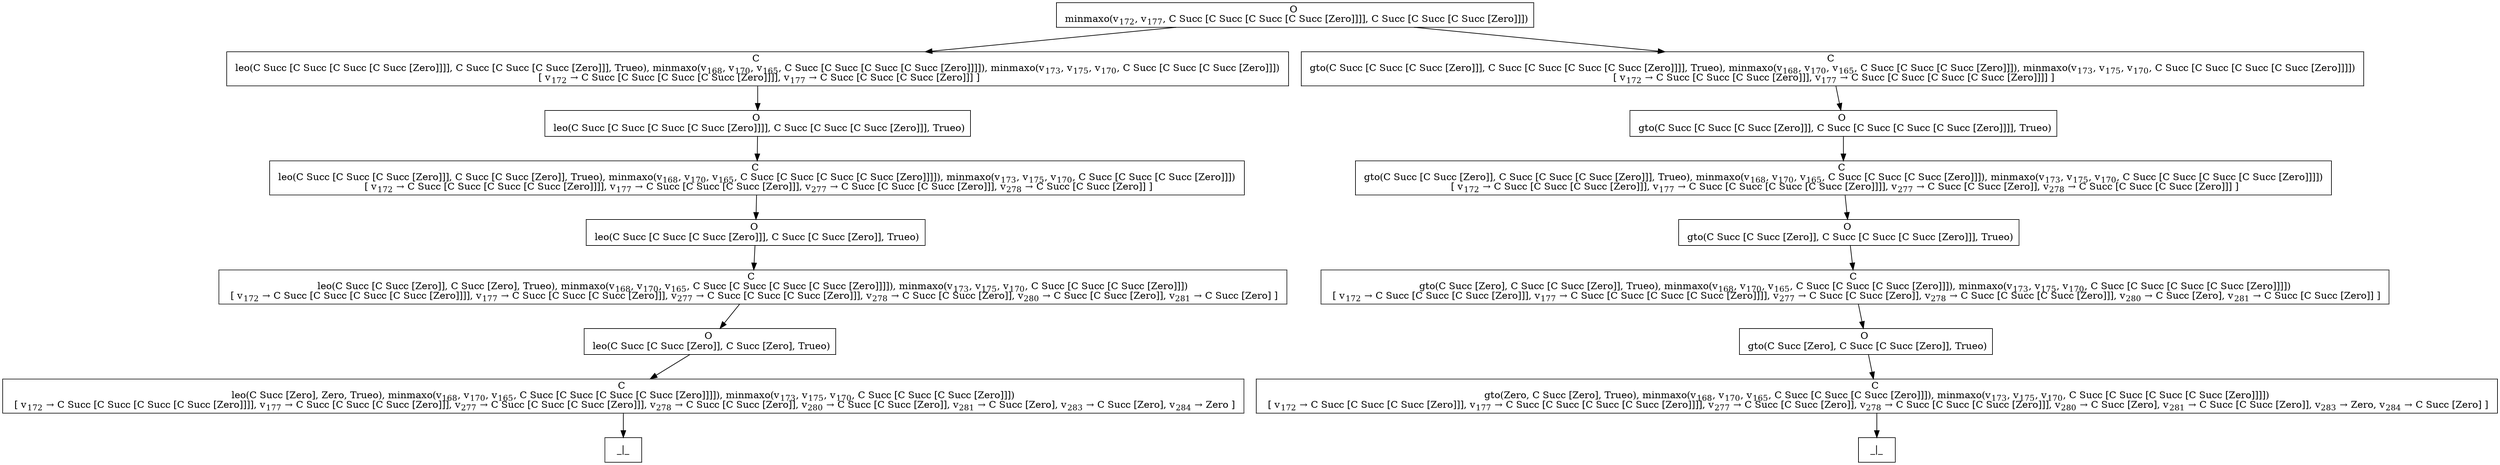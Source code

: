 digraph {
    graph [rankdir=TB
          ,bgcolor=transparent];
    node [shape=box
         ,fillcolor=white
         ,style=filled];
    0 [label=<O <BR/> minmaxo(v<SUB>172</SUB>, v<SUB>177</SUB>, C Succ [C Succ [C Succ [C Succ [Zero]]]], C Succ [C Succ [C Succ [Zero]]])>];
    1 [label=<C <BR/> leo(C Succ [C Succ [C Succ [C Succ [Zero]]]], C Succ [C Succ [C Succ [Zero]]], Trueo), minmaxo(v<SUB>168</SUB>, v<SUB>170</SUB>, v<SUB>165</SUB>, C Succ [C Succ [C Succ [C Succ [Zero]]]]), minmaxo(v<SUB>173</SUB>, v<SUB>175</SUB>, v<SUB>170</SUB>, C Succ [C Succ [C Succ [Zero]]]) <BR/>  [ v<SUB>172</SUB> &rarr; C Succ [C Succ [C Succ [C Succ [Zero]]]], v<SUB>177</SUB> &rarr; C Succ [C Succ [C Succ [Zero]]] ] >];
    2 [label=<C <BR/> gto(C Succ [C Succ [C Succ [Zero]]], C Succ [C Succ [C Succ [C Succ [Zero]]]], Trueo), minmaxo(v<SUB>168</SUB>, v<SUB>170</SUB>, v<SUB>165</SUB>, C Succ [C Succ [C Succ [Zero]]]), minmaxo(v<SUB>173</SUB>, v<SUB>175</SUB>, v<SUB>170</SUB>, C Succ [C Succ [C Succ [C Succ [Zero]]]]) <BR/>  [ v<SUB>172</SUB> &rarr; C Succ [C Succ [C Succ [Zero]]], v<SUB>177</SUB> &rarr; C Succ [C Succ [C Succ [C Succ [Zero]]]] ] >];
    3 [label=<O <BR/> leo(C Succ [C Succ [C Succ [C Succ [Zero]]]], C Succ [C Succ [C Succ [Zero]]], Trueo)>];
    4 [label=<C <BR/> leo(C Succ [C Succ [C Succ [Zero]]], C Succ [C Succ [Zero]], Trueo), minmaxo(v<SUB>168</SUB>, v<SUB>170</SUB>, v<SUB>165</SUB>, C Succ [C Succ [C Succ [C Succ [Zero]]]]), minmaxo(v<SUB>173</SUB>, v<SUB>175</SUB>, v<SUB>170</SUB>, C Succ [C Succ [C Succ [Zero]]]) <BR/>  [ v<SUB>172</SUB> &rarr; C Succ [C Succ [C Succ [C Succ [Zero]]]], v<SUB>177</SUB> &rarr; C Succ [C Succ [C Succ [Zero]]], v<SUB>277</SUB> &rarr; C Succ [C Succ [C Succ [Zero]]], v<SUB>278</SUB> &rarr; C Succ [C Succ [Zero]] ] >];
    5 [label=<O <BR/> leo(C Succ [C Succ [C Succ [Zero]]], C Succ [C Succ [Zero]], Trueo)>];
    6 [label=<C <BR/> leo(C Succ [C Succ [Zero]], C Succ [Zero], Trueo), minmaxo(v<SUB>168</SUB>, v<SUB>170</SUB>, v<SUB>165</SUB>, C Succ [C Succ [C Succ [C Succ [Zero]]]]), minmaxo(v<SUB>173</SUB>, v<SUB>175</SUB>, v<SUB>170</SUB>, C Succ [C Succ [C Succ [Zero]]]) <BR/>  [ v<SUB>172</SUB> &rarr; C Succ [C Succ [C Succ [C Succ [Zero]]]], v<SUB>177</SUB> &rarr; C Succ [C Succ [C Succ [Zero]]], v<SUB>277</SUB> &rarr; C Succ [C Succ [C Succ [Zero]]], v<SUB>278</SUB> &rarr; C Succ [C Succ [Zero]], v<SUB>280</SUB> &rarr; C Succ [C Succ [Zero]], v<SUB>281</SUB> &rarr; C Succ [Zero] ] >];
    7 [label=<O <BR/> leo(C Succ [C Succ [Zero]], C Succ [Zero], Trueo)>];
    8 [label=<C <BR/> leo(C Succ [Zero], Zero, Trueo), minmaxo(v<SUB>168</SUB>, v<SUB>170</SUB>, v<SUB>165</SUB>, C Succ [C Succ [C Succ [C Succ [Zero]]]]), minmaxo(v<SUB>173</SUB>, v<SUB>175</SUB>, v<SUB>170</SUB>, C Succ [C Succ [C Succ [Zero]]]) <BR/>  [ v<SUB>172</SUB> &rarr; C Succ [C Succ [C Succ [C Succ [Zero]]]], v<SUB>177</SUB> &rarr; C Succ [C Succ [C Succ [Zero]]], v<SUB>277</SUB> &rarr; C Succ [C Succ [C Succ [Zero]]], v<SUB>278</SUB> &rarr; C Succ [C Succ [Zero]], v<SUB>280</SUB> &rarr; C Succ [C Succ [Zero]], v<SUB>281</SUB> &rarr; C Succ [Zero], v<SUB>283</SUB> &rarr; C Succ [Zero], v<SUB>284</SUB> &rarr; Zero ] >];
    9 [label=<_|_>];
    10 [label=<O <BR/> gto(C Succ [C Succ [C Succ [Zero]]], C Succ [C Succ [C Succ [C Succ [Zero]]]], Trueo)>];
    11 [label=<C <BR/> gto(C Succ [C Succ [Zero]], C Succ [C Succ [C Succ [Zero]]], Trueo), minmaxo(v<SUB>168</SUB>, v<SUB>170</SUB>, v<SUB>165</SUB>, C Succ [C Succ [C Succ [Zero]]]), minmaxo(v<SUB>173</SUB>, v<SUB>175</SUB>, v<SUB>170</SUB>, C Succ [C Succ [C Succ [C Succ [Zero]]]]) <BR/>  [ v<SUB>172</SUB> &rarr; C Succ [C Succ [C Succ [Zero]]], v<SUB>177</SUB> &rarr; C Succ [C Succ [C Succ [C Succ [Zero]]]], v<SUB>277</SUB> &rarr; C Succ [C Succ [Zero]], v<SUB>278</SUB> &rarr; C Succ [C Succ [C Succ [Zero]]] ] >];
    12 [label=<O <BR/> gto(C Succ [C Succ [Zero]], C Succ [C Succ [C Succ [Zero]]], Trueo)>];
    13 [label=<C <BR/> gto(C Succ [Zero], C Succ [C Succ [Zero]], Trueo), minmaxo(v<SUB>168</SUB>, v<SUB>170</SUB>, v<SUB>165</SUB>, C Succ [C Succ [C Succ [Zero]]]), minmaxo(v<SUB>173</SUB>, v<SUB>175</SUB>, v<SUB>170</SUB>, C Succ [C Succ [C Succ [C Succ [Zero]]]]) <BR/>  [ v<SUB>172</SUB> &rarr; C Succ [C Succ [C Succ [Zero]]], v<SUB>177</SUB> &rarr; C Succ [C Succ [C Succ [C Succ [Zero]]]], v<SUB>277</SUB> &rarr; C Succ [C Succ [Zero]], v<SUB>278</SUB> &rarr; C Succ [C Succ [C Succ [Zero]]], v<SUB>280</SUB> &rarr; C Succ [Zero], v<SUB>281</SUB> &rarr; C Succ [C Succ [Zero]] ] >];
    14 [label=<O <BR/> gto(C Succ [Zero], C Succ [C Succ [Zero]], Trueo)>];
    15 [label=<C <BR/> gto(Zero, C Succ [Zero], Trueo), minmaxo(v<SUB>168</SUB>, v<SUB>170</SUB>, v<SUB>165</SUB>, C Succ [C Succ [C Succ [Zero]]]), minmaxo(v<SUB>173</SUB>, v<SUB>175</SUB>, v<SUB>170</SUB>, C Succ [C Succ [C Succ [C Succ [Zero]]]]) <BR/>  [ v<SUB>172</SUB> &rarr; C Succ [C Succ [C Succ [Zero]]], v<SUB>177</SUB> &rarr; C Succ [C Succ [C Succ [C Succ [Zero]]]], v<SUB>277</SUB> &rarr; C Succ [C Succ [Zero]], v<SUB>278</SUB> &rarr; C Succ [C Succ [C Succ [Zero]]], v<SUB>280</SUB> &rarr; C Succ [Zero], v<SUB>281</SUB> &rarr; C Succ [C Succ [Zero]], v<SUB>283</SUB> &rarr; Zero, v<SUB>284</SUB> &rarr; C Succ [Zero] ] >];
    16 [label=<_|_>];
    0 -> 1 [label=""];
    0 -> 2 [label=""];
    1 -> 3 [label=""];
    2 -> 10 [label=""];
    3 -> 4 [label=""];
    4 -> 5 [label=""];
    5 -> 6 [label=""];
    6 -> 7 [label=""];
    7 -> 8 [label=""];
    8 -> 9 [label=""];
    10 -> 11 [label=""];
    11 -> 12 [label=""];
    12 -> 13 [label=""];
    13 -> 14 [label=""];
    14 -> 15 [label=""];
    15 -> 16 [label=""];
}